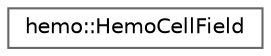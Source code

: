 digraph "Graphical Class Hierarchy"
{
 // LATEX_PDF_SIZE
  bgcolor="transparent";
  edge [fontname=Helvetica,fontsize=10,labelfontname=Helvetica,labelfontsize=10];
  node [fontname=Helvetica,fontsize=10,shape=box,height=0.2,width=0.4];
  rankdir="LR";
  Node0 [id="Node000000",label="hemo::HemoCellField",height=0.2,width=0.4,color="grey40", fillcolor="white", style="filled",URL="$classhemo_1_1HemoCellField.html",tooltip=" "];
}
